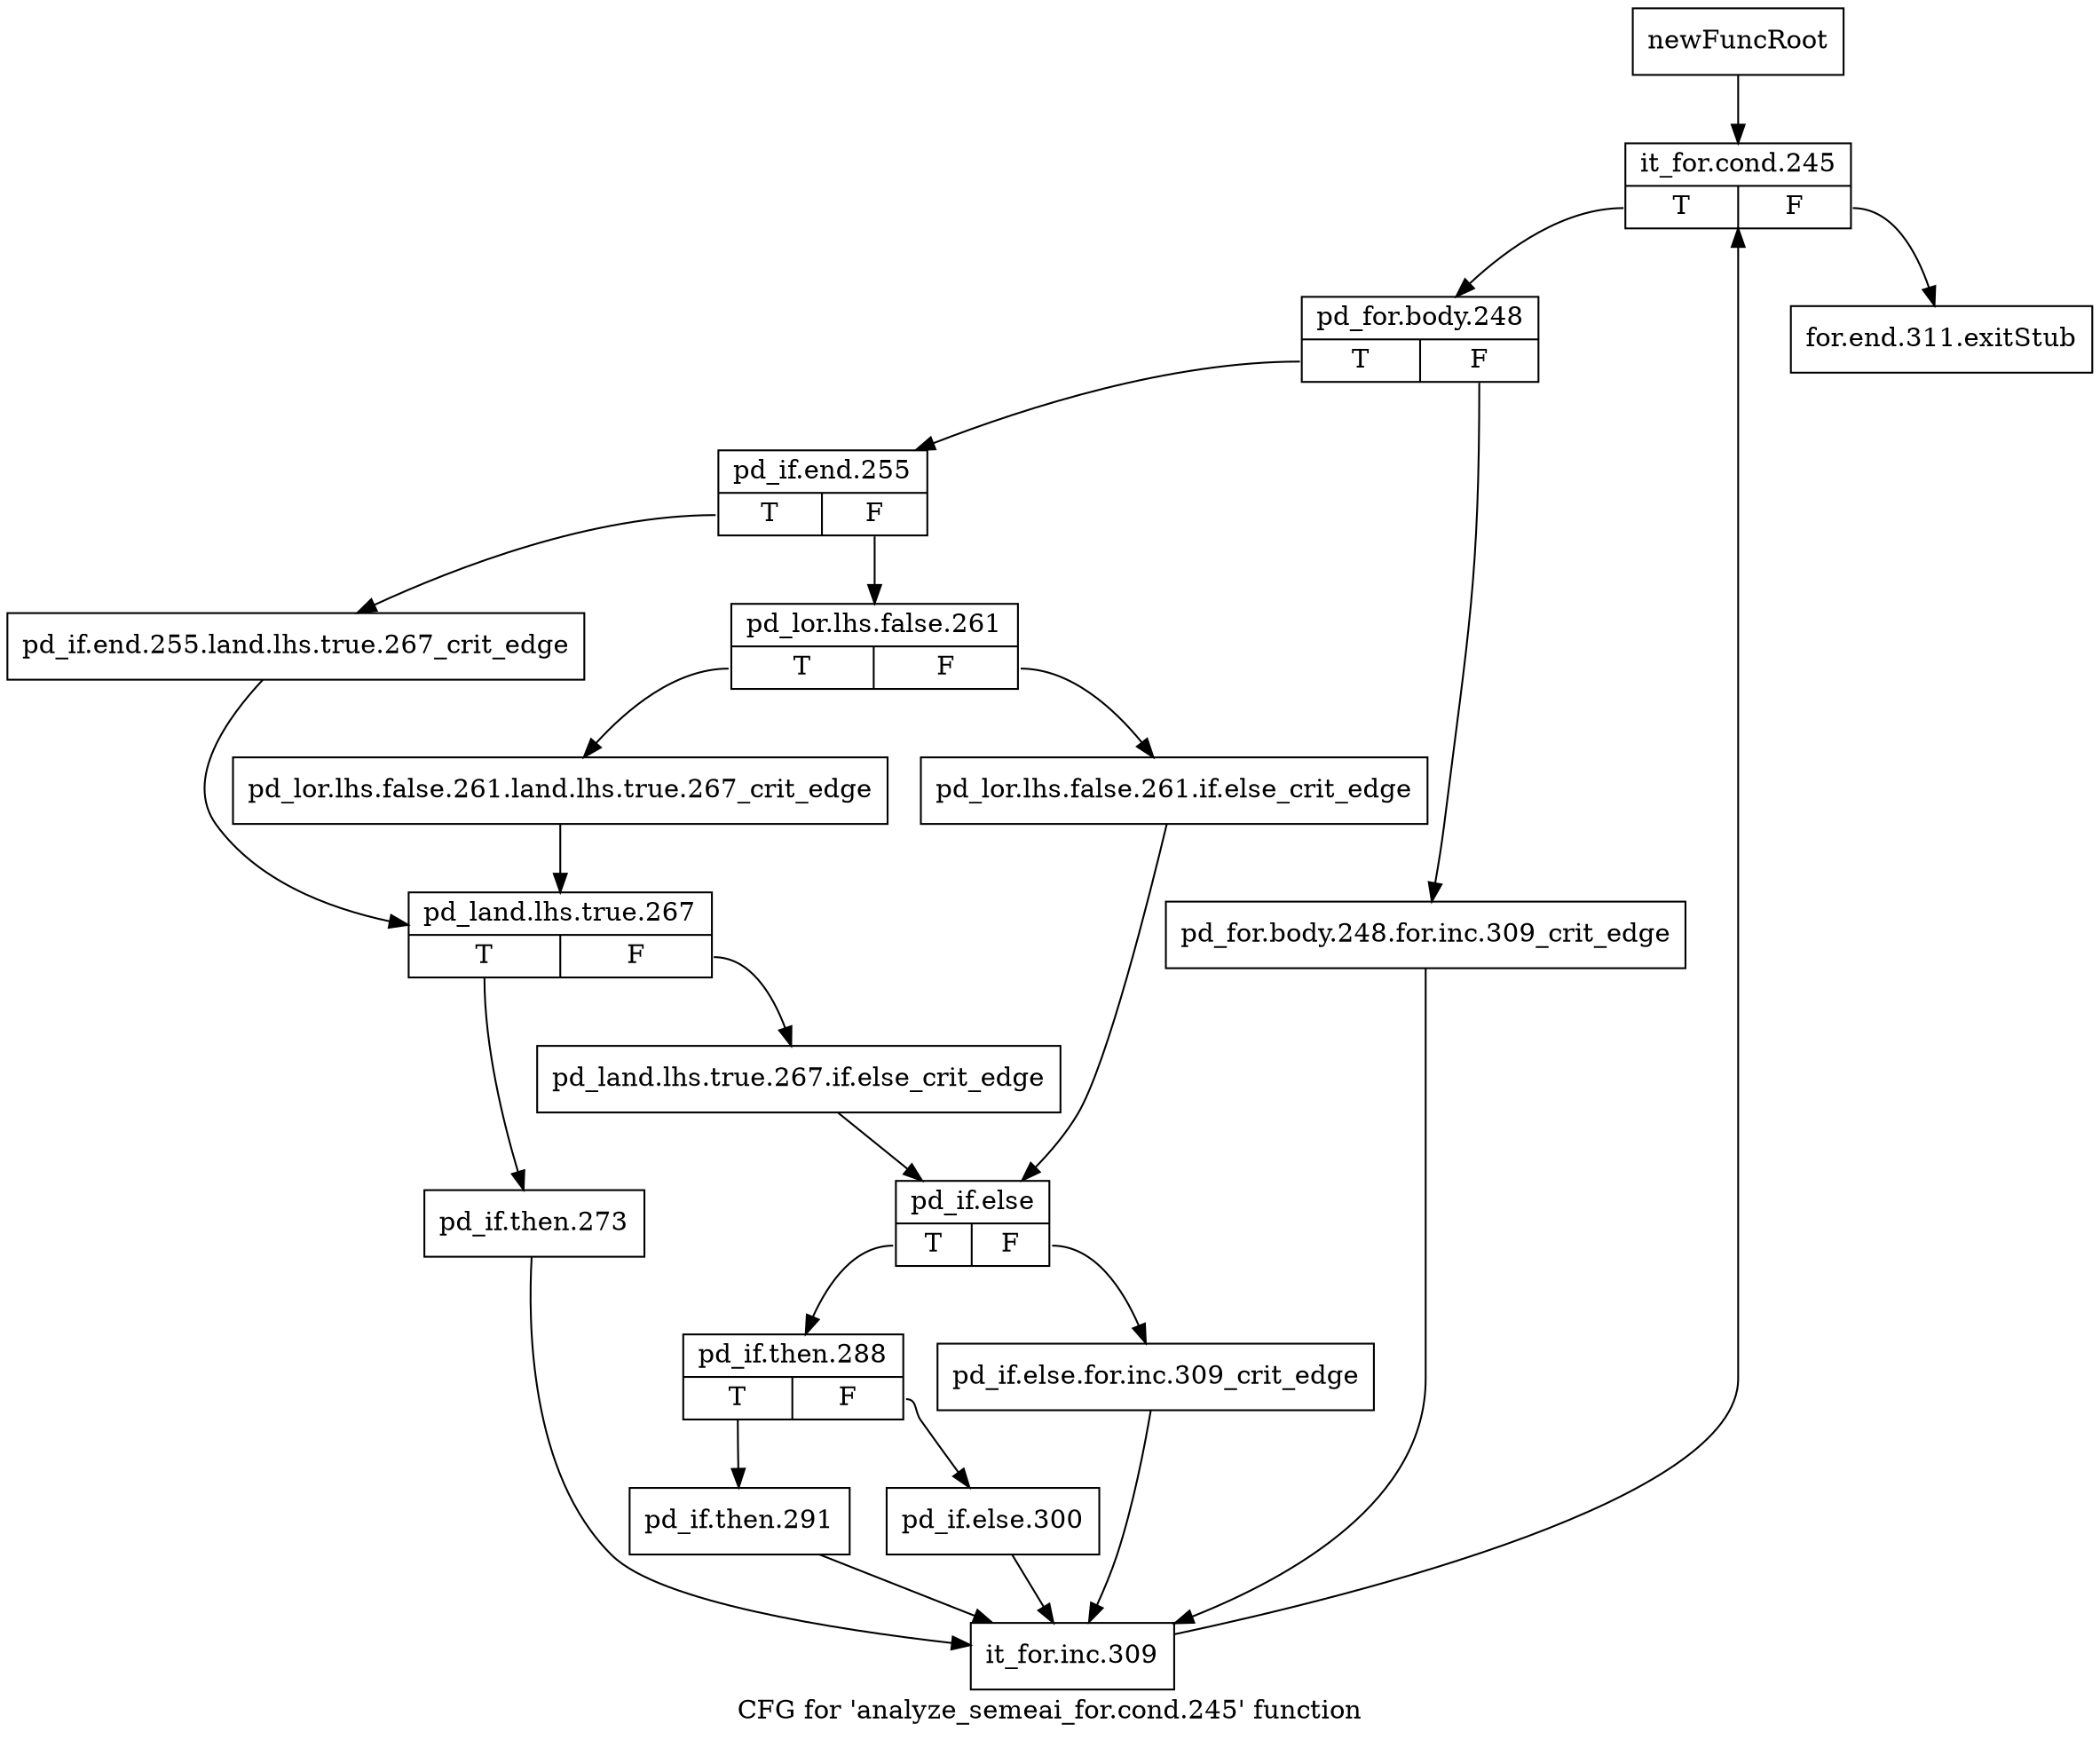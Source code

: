 digraph "CFG for 'analyze_semeai_for.cond.245' function" {
	label="CFG for 'analyze_semeai_for.cond.245' function";

	Node0x453f5b0 [shape=record,label="{newFuncRoot}"];
	Node0x453f5b0 -> Node0x453f650;
	Node0x453f600 [shape=record,label="{for.end.311.exitStub}"];
	Node0x453f650 [shape=record,label="{it_for.cond.245|{<s0>T|<s1>F}}"];
	Node0x453f650:s0 -> Node0x453f6a0;
	Node0x453f650:s1 -> Node0x453f600;
	Node0x453f6a0 [shape=record,label="{pd_for.body.248|{<s0>T|<s1>F}}"];
	Node0x453f6a0:s0 -> Node0x453f740;
	Node0x453f6a0:s1 -> Node0x453f6f0;
	Node0x453f6f0 [shape=record,label="{pd_for.body.248.for.inc.309_crit_edge}"];
	Node0x453f6f0 -> Node0x453fb50;
	Node0x453f740 [shape=record,label="{pd_if.end.255|{<s0>T|<s1>F}}"];
	Node0x453f740:s0 -> Node0x453f880;
	Node0x453f740:s1 -> Node0x453f790;
	Node0x453f790 [shape=record,label="{pd_lor.lhs.false.261|{<s0>T|<s1>F}}"];
	Node0x453f790:s0 -> Node0x453f830;
	Node0x453f790:s1 -> Node0x453f7e0;
	Node0x453f7e0 [shape=record,label="{pd_lor.lhs.false.261.if.else_crit_edge}"];
	Node0x453f7e0 -> Node0x453f970;
	Node0x453f830 [shape=record,label="{pd_lor.lhs.false.261.land.lhs.true.267_crit_edge}"];
	Node0x453f830 -> Node0x453f8d0;
	Node0x453f880 [shape=record,label="{pd_if.end.255.land.lhs.true.267_crit_edge}"];
	Node0x453f880 -> Node0x453f8d0;
	Node0x453f8d0 [shape=record,label="{pd_land.lhs.true.267|{<s0>T|<s1>F}}"];
	Node0x453f8d0:s0 -> Node0x453fb00;
	Node0x453f8d0:s1 -> Node0x453f920;
	Node0x453f920 [shape=record,label="{pd_land.lhs.true.267.if.else_crit_edge}"];
	Node0x453f920 -> Node0x453f970;
	Node0x453f970 [shape=record,label="{pd_if.else|{<s0>T|<s1>F}}"];
	Node0x453f970:s0 -> Node0x453fa10;
	Node0x453f970:s1 -> Node0x453f9c0;
	Node0x453f9c0 [shape=record,label="{pd_if.else.for.inc.309_crit_edge}"];
	Node0x453f9c0 -> Node0x453fb50;
	Node0x453fa10 [shape=record,label="{pd_if.then.288|{<s0>T|<s1>F}}"];
	Node0x453fa10:s0 -> Node0x453fab0;
	Node0x453fa10:s1 -> Node0x453fa60;
	Node0x453fa60 [shape=record,label="{pd_if.else.300}"];
	Node0x453fa60 -> Node0x453fb50;
	Node0x453fab0 [shape=record,label="{pd_if.then.291}"];
	Node0x453fab0 -> Node0x453fb50;
	Node0x453fb00 [shape=record,label="{pd_if.then.273}"];
	Node0x453fb00 -> Node0x453fb50;
	Node0x453fb50 [shape=record,label="{it_for.inc.309}"];
	Node0x453fb50 -> Node0x453f650;
}
